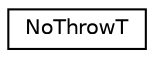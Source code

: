 digraph "Graphical Class Hierarchy"
{
  edge [fontname="Helvetica",fontsize="10",labelfontname="Helvetica",labelfontsize="10"];
  node [fontname="Helvetica",fontsize="10",shape=record];
  rankdir="LR";
  Node0 [label="NoThrowT",height=0.2,width=0.4,color="black", fillcolor="white", style="filled",URL="$struct_no_throw_t.html"];
}
